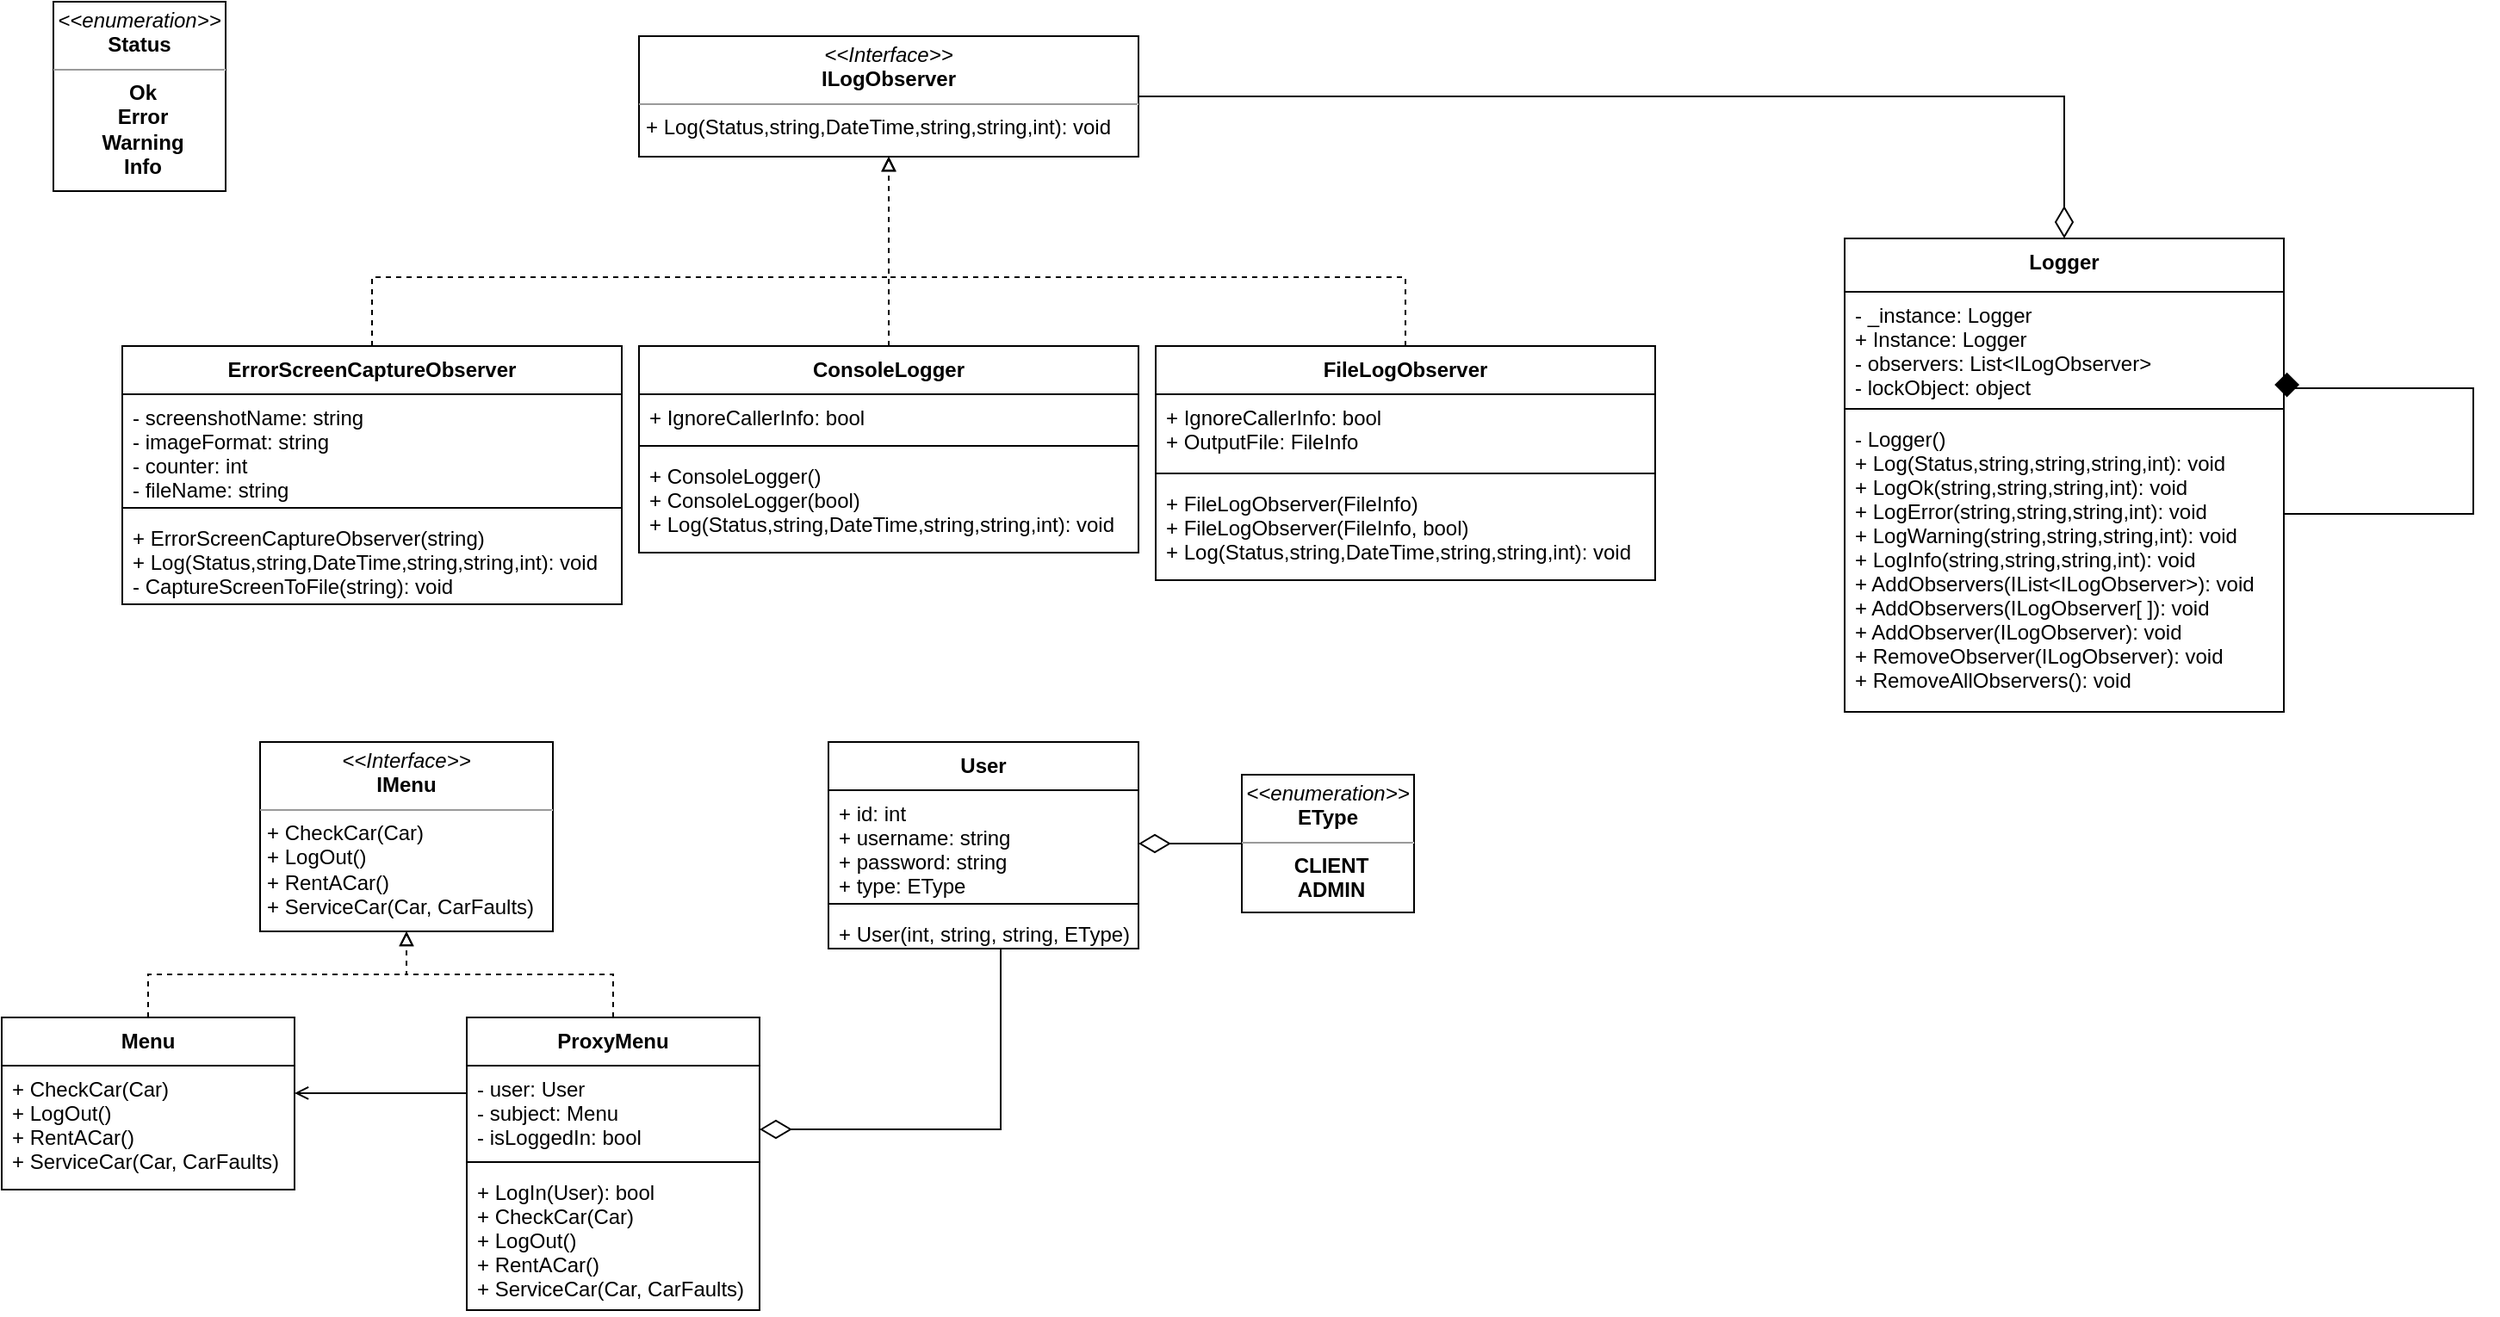 <mxfile version="13.0.0" type="device"><diagram id="cGxZ7Y29Dlw5m6DyzOJD" name="Page-1"><mxGraphModel dx="1209" dy="749" grid="1" gridSize="10" guides="1" tooltips="1" connect="1" arrows="1" fold="1" page="1" pageScale="1" pageWidth="850" pageHeight="1100" math="0" shadow="0"><root><mxCell id="0"/><mxCell id="1" parent="0"/><mxCell id="7paGYfUxtxXvkTF8vpBn-8" value="&lt;p style=&quot;margin: 0px ; margin-top: 4px ; text-align: center&quot;&gt;&lt;i&gt;&amp;lt;&amp;lt;enumeration&amp;gt;&amp;gt;&lt;/i&gt;&lt;br&gt;&lt;b&gt;Status&lt;/b&gt;&lt;/p&gt;&lt;hr size=&quot;1&quot;&gt;&lt;p style=&quot;margin: 0px ; margin-left: 4px&quot; align=&quot;center&quot;&gt;&lt;b&gt;Ok&lt;/b&gt;&lt;/p&gt;&lt;p style=&quot;margin: 0px ; margin-left: 4px&quot; align=&quot;center&quot;&gt;&lt;b&gt;Error&lt;/b&gt;&lt;/p&gt;&lt;p style=&quot;margin: 0px ; margin-left: 4px&quot; align=&quot;center&quot;&gt;&lt;b&gt;Warning&lt;/b&gt;&lt;/p&gt;&lt;p style=&quot;margin: 0px ; margin-left: 4px&quot; align=&quot;center&quot;&gt;&lt;b&gt;Info&lt;/b&gt;&lt;br&gt;&lt;/p&gt;" style="verticalAlign=top;align=left;overflow=fill;fontSize=12;fontFamily=Helvetica;html=1;strokeColor=#000000;" parent="1" vertex="1"><mxGeometry x="60" y="280" width="100" height="110" as="geometry"/></mxCell><mxCell id="7paGYfUxtxXvkTF8vpBn-10" value="&lt;p style=&quot;margin: 0px ; margin-top: 4px ; text-align: center&quot;&gt;&lt;i&gt;&amp;lt;&amp;lt;Interface&amp;gt;&amp;gt;&lt;/i&gt;&lt;br&gt;&lt;b&gt;ILogObserver&lt;/b&gt;&lt;/p&gt;&lt;hr size=&quot;1&quot;&gt;&lt;p style=&quot;margin: 0px ; margin-left: 4px&quot;&gt;+ Log(Status,string,DateTime,string,string,int): void&lt;br&gt;&lt;/p&gt;" style="verticalAlign=top;align=left;overflow=fill;fontSize=12;fontFamily=Helvetica;html=1;strokeColor=#000000;" parent="1" vertex="1"><mxGeometry x="400" y="300" width="290" height="70" as="geometry"/></mxCell><mxCell id="7paGYfUxtxXvkTF8vpBn-30" style="edgeStyle=orthogonalEdgeStyle;rounded=0;orthogonalLoop=1;jettySize=auto;html=1;exitX=0.5;exitY=0;exitDx=0;exitDy=0;entryX=0.5;entryY=1;entryDx=0;entryDy=0;endArrow=block;endFill=0;dashed=1;" parent="1" source="7paGYfUxtxXvkTF8vpBn-15" target="7paGYfUxtxXvkTF8vpBn-10" edge="1"><mxGeometry relative="1" as="geometry"/></mxCell><mxCell id="7paGYfUxtxXvkTF8vpBn-15" value="ConsoleLogger" style="swimlane;fontStyle=1;align=center;verticalAlign=top;childLayout=stackLayout;horizontal=1;startSize=28;horizontalStack=0;resizeParent=1;resizeParentMax=0;resizeLast=0;collapsible=1;marginBottom=0;strokeColor=#000000;" parent="1" vertex="1"><mxGeometry x="400" y="480" width="290" height="120" as="geometry"><mxRectangle x="425" y="450" width="100" height="28" as="alternateBounds"/></mxGeometry></mxCell><mxCell id="7paGYfUxtxXvkTF8vpBn-16" value="+ IgnoreCallerInfo: bool" style="text;strokeColor=none;fillColor=none;align=left;verticalAlign=top;spacingLeft=4;spacingRight=4;overflow=hidden;rotatable=0;points=[[0,0.5],[1,0.5]];portConstraint=eastwest;" parent="7paGYfUxtxXvkTF8vpBn-15" vertex="1"><mxGeometry y="28" width="290" height="26" as="geometry"/></mxCell><mxCell id="7paGYfUxtxXvkTF8vpBn-17" value="" style="line;strokeWidth=1;fillColor=none;align=left;verticalAlign=middle;spacingTop=-1;spacingLeft=3;spacingRight=3;rotatable=0;labelPosition=right;points=[];portConstraint=eastwest;" parent="7paGYfUxtxXvkTF8vpBn-15" vertex="1"><mxGeometry y="54" width="290" height="8" as="geometry"/></mxCell><mxCell id="7paGYfUxtxXvkTF8vpBn-18" value="+ ConsoleLogger()&#10;+ ConsoleLogger(bool)&#10;+ Log(Status,string,DateTime,string,string,int): void &#10;" style="text;strokeColor=none;fillColor=none;align=left;verticalAlign=top;spacingLeft=4;spacingRight=4;overflow=hidden;rotatable=0;points=[[0,0.5],[1,0.5]];portConstraint=eastwest;" parent="7paGYfUxtxXvkTF8vpBn-15" vertex="1"><mxGeometry y="62" width="290" height="58" as="geometry"/></mxCell><mxCell id="7paGYfUxtxXvkTF8vpBn-33" style="edgeStyle=orthogonalEdgeStyle;rounded=0;orthogonalLoop=1;jettySize=auto;html=1;entryX=0.5;entryY=1;entryDx=0;entryDy=0;dashed=1;endArrow=block;endFill=0;" parent="1" source="7paGYfUxtxXvkTF8vpBn-20" target="7paGYfUxtxXvkTF8vpBn-10" edge="1"><mxGeometry relative="1" as="geometry"><Array as="points"><mxPoint x="245" y="440"/><mxPoint x="545" y="440"/></Array></mxGeometry></mxCell><mxCell id="7paGYfUxtxXvkTF8vpBn-20" value="ErrorScreenCaptureObserver" style="swimlane;fontStyle=1;align=center;verticalAlign=top;childLayout=stackLayout;horizontal=1;startSize=28;horizontalStack=0;resizeParent=1;resizeParentMax=0;resizeLast=0;collapsible=1;marginBottom=0;strokeColor=#000000;" parent="1" vertex="1"><mxGeometry x="100" y="480" width="290" height="150" as="geometry"><mxRectangle x="100" y="480" width="100" height="28" as="alternateBounds"/></mxGeometry></mxCell><mxCell id="7paGYfUxtxXvkTF8vpBn-21" value="- screenshotName: string&#10;- imageFormat: string&#10;- counter: int&#10;- fileName: string&#10;" style="text;strokeColor=none;fillColor=none;align=left;verticalAlign=top;spacingLeft=4;spacingRight=4;overflow=hidden;rotatable=0;points=[[0,0.5],[1,0.5]];portConstraint=eastwest;" parent="7paGYfUxtxXvkTF8vpBn-20" vertex="1"><mxGeometry y="28" width="290" height="62" as="geometry"/></mxCell><mxCell id="7paGYfUxtxXvkTF8vpBn-22" value="" style="line;strokeWidth=1;fillColor=none;align=left;verticalAlign=middle;spacingTop=-1;spacingLeft=3;spacingRight=3;rotatable=0;labelPosition=right;points=[];portConstraint=eastwest;" parent="7paGYfUxtxXvkTF8vpBn-20" vertex="1"><mxGeometry y="90" width="290" height="8" as="geometry"/></mxCell><mxCell id="7paGYfUxtxXvkTF8vpBn-23" value="+ ErrorScreenCaptureObserver(string)&#10;+ Log(Status,string,DateTime,string,string,int): void &#10;- CaptureScreenToFile(string): void&#10;" style="text;strokeColor=none;fillColor=none;align=left;verticalAlign=top;spacingLeft=4;spacingRight=4;overflow=hidden;rotatable=0;points=[[0,0.5],[1,0.5]];portConstraint=eastwest;" parent="7paGYfUxtxXvkTF8vpBn-20" vertex="1"><mxGeometry y="98" width="290" height="52" as="geometry"/></mxCell><mxCell id="7paGYfUxtxXvkTF8vpBn-32" style="edgeStyle=orthogonalEdgeStyle;rounded=0;orthogonalLoop=1;jettySize=auto;html=1;entryX=0.5;entryY=1;entryDx=0;entryDy=0;dashed=1;endArrow=block;endFill=0;" parent="1" source="7paGYfUxtxXvkTF8vpBn-26" target="7paGYfUxtxXvkTF8vpBn-10" edge="1"><mxGeometry relative="1" as="geometry"><Array as="points"><mxPoint x="845" y="440"/><mxPoint x="545" y="440"/></Array></mxGeometry></mxCell><mxCell id="7paGYfUxtxXvkTF8vpBn-26" value="FileLogObserver" style="swimlane;fontStyle=1;align=center;verticalAlign=top;childLayout=stackLayout;horizontal=1;startSize=28;horizontalStack=0;resizeParent=1;resizeParentMax=0;resizeLast=0;collapsible=1;marginBottom=0;strokeColor=#000000;" parent="1" vertex="1"><mxGeometry x="700" y="480" width="290" height="136" as="geometry"><mxRectangle x="425" y="450" width="100" height="28" as="alternateBounds"/></mxGeometry></mxCell><mxCell id="7paGYfUxtxXvkTF8vpBn-27" value="+ IgnoreCallerInfo: bool&#10;+ OutputFile: FileInfo" style="text;strokeColor=none;fillColor=none;align=left;verticalAlign=top;spacingLeft=4;spacingRight=4;overflow=hidden;rotatable=0;points=[[0,0.5],[1,0.5]];portConstraint=eastwest;" parent="7paGYfUxtxXvkTF8vpBn-26" vertex="1"><mxGeometry y="28" width="290" height="42" as="geometry"/></mxCell><mxCell id="7paGYfUxtxXvkTF8vpBn-28" value="" style="line;strokeWidth=1;fillColor=none;align=left;verticalAlign=middle;spacingTop=-1;spacingLeft=3;spacingRight=3;rotatable=0;labelPosition=right;points=[];portConstraint=eastwest;" parent="7paGYfUxtxXvkTF8vpBn-26" vertex="1"><mxGeometry y="70" width="290" height="8" as="geometry"/></mxCell><mxCell id="7paGYfUxtxXvkTF8vpBn-29" value="+ FileLogObserver(FileInfo)&#10;+ FileLogObserver(FileInfo, bool)&#10;+ Log(Status,string,DateTime,string,string,int): void &#10;" style="text;strokeColor=none;fillColor=none;align=left;verticalAlign=top;spacingLeft=4;spacingRight=4;overflow=hidden;rotatable=0;points=[[0,0.5],[1,0.5]];portConstraint=eastwest;" parent="7paGYfUxtxXvkTF8vpBn-26" vertex="1"><mxGeometry y="78" width="290" height="58" as="geometry"/></mxCell><mxCell id="7paGYfUxtxXvkTF8vpBn-44" style="edgeStyle=orthogonalEdgeStyle;rounded=0;orthogonalLoop=1;jettySize=auto;html=1;entryX=1;entryY=0.5;entryDx=0;entryDy=0;endArrow=none;endFill=0;startArrow=diamondThin;startFill=0;startSize=16;endSize=16;" parent="1" source="7paGYfUxtxXvkTF8vpBn-34" target="7paGYfUxtxXvkTF8vpBn-10" edge="1"><mxGeometry relative="1" as="geometry"><Array as="points"><mxPoint x="1228" y="335"/></Array></mxGeometry></mxCell><mxCell id="7paGYfUxtxXvkTF8vpBn-34" value="Logger" style="swimlane;fontStyle=1;align=center;verticalAlign=top;childLayout=stackLayout;horizontal=1;startSize=31;horizontalStack=0;resizeParent=1;resizeParentMax=0;resizeLast=0;collapsible=1;marginBottom=0;strokeColor=#000000;" parent="1" vertex="1"><mxGeometry x="1100" y="417.5" width="255" height="275" as="geometry"/></mxCell><mxCell id="7paGYfUxtxXvkTF8vpBn-35" value="- _instance: Logger&#10;+ Instance: Logger&#10;- observers: List&lt;ILogObserver&gt;&#10;- lockObject: object&#10;&#10;" style="text;strokeColor=none;fillColor=none;align=left;verticalAlign=top;spacingLeft=4;spacingRight=4;overflow=hidden;rotatable=0;points=[[0,0.5],[1,0.5]];portConstraint=eastwest;" parent="7paGYfUxtxXvkTF8vpBn-34" vertex="1"><mxGeometry y="31" width="255" height="64" as="geometry"/></mxCell><mxCell id="7paGYfUxtxXvkTF8vpBn-36" value="" style="line;strokeWidth=1;fillColor=none;align=left;verticalAlign=middle;spacingTop=-1;spacingLeft=3;spacingRight=3;rotatable=0;labelPosition=right;points=[];portConstraint=eastwest;" parent="7paGYfUxtxXvkTF8vpBn-34" vertex="1"><mxGeometry y="95" width="255" height="8" as="geometry"/></mxCell><mxCell id="7paGYfUxtxXvkTF8vpBn-37" value="- Logger()&#10;+ Log(Status,string,string,string,int): void&#10;+ LogOk(string,string,string,int): void&#10;+ LogError(string,string,string,int): void&#10;+ LogWarning(string,string,string,int): void&#10;+ LogInfo(string,string,string,int): void&#10;+ AddObservers(IList&lt;ILogObserver&gt;): void&#10;+ AddObservers(ILogObserver[ ]): void&#10;+ AddObserver(ILogObserver): void&#10;+ RemoveObserver(ILogObserver): void&#10;+ RemoveAllObservers(): void&#10;&#10;&#10;&#10;" style="text;strokeColor=none;fillColor=none;align=left;verticalAlign=top;spacingLeft=4;spacingRight=4;overflow=hidden;rotatable=0;points=[[0,0.5],[1,0.5]];portConstraint=eastwest;" parent="7paGYfUxtxXvkTF8vpBn-34" vertex="1"><mxGeometry y="103" width="255" height="172" as="geometry"/></mxCell><mxCell id="7paGYfUxtxXvkTF8vpBn-38" style="edgeStyle=orthogonalEdgeStyle;rounded=0;orthogonalLoop=1;jettySize=auto;html=1;endArrow=diamond;endFill=1;entryX=1.007;entryY=0.957;entryDx=0;entryDy=0;entryPerimeter=0;strokeWidth=1;startSize=12;endSize=12;" parent="7paGYfUxtxXvkTF8vpBn-34" source="7paGYfUxtxXvkTF8vpBn-34" target="7paGYfUxtxXvkTF8vpBn-35" edge="1"><mxGeometry relative="1" as="geometry"><mxPoint x="365" y="135" as="targetPoint"/><Array as="points"><mxPoint x="365" y="160"/><mxPoint x="365" y="87"/></Array></mxGeometry></mxCell><mxCell id="yYhWlX9e_BN1y0bAfHqC-13" style="edgeStyle=orthogonalEdgeStyle;rounded=0;orthogonalLoop=1;jettySize=auto;html=1;exitX=0.5;exitY=0;exitDx=0;exitDy=0;entryX=0.5;entryY=1;entryDx=0;entryDy=0;dashed=1;endArrow=block;endFill=0;" parent="1" source="yYhWlX9e_BN1y0bAfHqC-1" target="yYhWlX9e_BN1y0bAfHqC-11" edge="1"><mxGeometry relative="1" as="geometry"/></mxCell><mxCell id="yYhWlX9e_BN1y0bAfHqC-12" style="edgeStyle=orthogonalEdgeStyle;rounded=0;orthogonalLoop=1;jettySize=auto;html=1;entryX=0.5;entryY=1;entryDx=0;entryDy=0;dashed=1;endArrow=block;endFill=0;exitX=0.5;exitY=0;exitDx=0;exitDy=0;" parent="1" source="yYhWlX9e_BN1y0bAfHqC-7" target="yYhWlX9e_BN1y0bAfHqC-11" edge="1"><mxGeometry relative="1" as="geometry"/></mxCell><mxCell id="yYhWlX9e_BN1y0bAfHqC-11" value="&lt;p style=&quot;margin: 0px ; margin-top: 4px ; text-align: center&quot;&gt;&lt;i&gt;&amp;lt;&amp;lt;Interface&amp;gt;&amp;gt;&lt;/i&gt;&lt;br&gt;&lt;b&gt;IMenu&lt;/b&gt;&lt;/p&gt;&lt;hr size=&quot;1&quot;&gt;&lt;p style=&quot;margin: 0px ; margin-left: 4px&quot;&gt;+ CheckCar(Car)&lt;br style=&quot;padding: 0px ; margin: 0px&quot;&gt;+ LogOut()&amp;nbsp;&lt;br style=&quot;padding: 0px ; margin: 0px&quot;&gt;+ RentACar()&lt;br style=&quot;padding: 0px ; margin: 0px&quot;&gt;+ ServiceCar(Car, CarFaults)&lt;br&gt;&lt;/p&gt;" style="verticalAlign=top;align=left;overflow=fill;fontSize=12;fontFamily=Helvetica;html=1;strokeColor=#000000;" parent="1" vertex="1"><mxGeometry x="180" y="710" width="170" height="110" as="geometry"/></mxCell><mxCell id="yYhWlX9e_BN1y0bAfHqC-14" style="edgeStyle=orthogonalEdgeStyle;rounded=0;orthogonalLoop=1;jettySize=auto;html=1;exitX=0;exitY=0.5;exitDx=0;exitDy=0;entryX=1;entryY=0.222;entryDx=0;entryDy=0;entryPerimeter=0;endArrow=open;endFill=0;" parent="1" source="yYhWlX9e_BN1y0bAfHqC-8" target="yYhWlX9e_BN1y0bAfHqC-4" edge="1"><mxGeometry relative="1" as="geometry"><Array as="points"><mxPoint x="250" y="914"/><mxPoint x="250" y="914"/></Array></mxGeometry></mxCell><mxCell id="yYhWlX9e_BN1y0bAfHqC-1" value="Menu" style="swimlane;fontStyle=1;align=center;verticalAlign=top;childLayout=stackLayout;horizontal=1;startSize=28;horizontalStack=0;resizeParent=1;resizeParentMax=0;resizeLast=0;collapsible=1;marginBottom=0;strokeColor=#000000;" parent="1" vertex="1"><mxGeometry x="30" y="870" width="170" height="100" as="geometry"><mxRectangle x="100" y="480" width="100" height="28" as="alternateBounds"/></mxGeometry></mxCell><mxCell id="yYhWlX9e_BN1y0bAfHqC-4" value="+ CheckCar(Car)&#10;+ LogOut() &#10;+ RentACar()&#10;+ ServiceCar(Car, CarFaults)" style="text;strokeColor=none;fillColor=none;align=left;verticalAlign=top;spacingLeft=4;spacingRight=4;overflow=hidden;rotatable=0;points=[[0,0.5],[1,0.5]];portConstraint=eastwest;" parent="yYhWlX9e_BN1y0bAfHqC-1" vertex="1"><mxGeometry y="28" width="170" height="72" as="geometry"/></mxCell><mxCell id="yYhWlX9e_BN1y0bAfHqC-7" value="ProxyMenu" style="swimlane;fontStyle=1;align=center;verticalAlign=top;childLayout=stackLayout;horizontal=1;startSize=28;horizontalStack=0;resizeParent=1;resizeParentMax=0;resizeLast=0;collapsible=1;marginBottom=0;strokeColor=#000000;" parent="1" vertex="1"><mxGeometry x="300" y="870" width="170" height="170" as="geometry"><mxRectangle x="425" y="450" width="100" height="28" as="alternateBounds"/></mxGeometry></mxCell><mxCell id="yYhWlX9e_BN1y0bAfHqC-8" value="- user: User&#10;- subject: Menu&#10;- isLoggedIn: bool" style="text;strokeColor=none;fillColor=none;align=left;verticalAlign=top;spacingLeft=4;spacingRight=4;overflow=hidden;rotatable=0;points=[[0,0.5],[1,0.5]];portConstraint=eastwest;" parent="yYhWlX9e_BN1y0bAfHqC-7" vertex="1"><mxGeometry y="28" width="170" height="52" as="geometry"/></mxCell><mxCell id="yYhWlX9e_BN1y0bAfHqC-9" value="" style="line;strokeWidth=1;fillColor=none;align=left;verticalAlign=middle;spacingTop=-1;spacingLeft=3;spacingRight=3;rotatable=0;labelPosition=right;points=[];portConstraint=eastwest;" parent="yYhWlX9e_BN1y0bAfHqC-7" vertex="1"><mxGeometry y="80" width="170" height="8" as="geometry"/></mxCell><mxCell id="yYhWlX9e_BN1y0bAfHqC-10" value="+ LogIn(User): bool&#10;+ CheckCar(Car)&#10;+ LogOut() &#10;+ RentACar()&#10;+ ServiceCar(Car, CarFaults)" style="text;strokeColor=none;fillColor=none;align=left;verticalAlign=top;spacingLeft=4;spacingRight=4;overflow=hidden;rotatable=0;points=[[0,0.5],[1,0.5]];portConstraint=eastwest;" parent="yYhWlX9e_BN1y0bAfHqC-7" vertex="1"><mxGeometry y="88" width="170" height="82" as="geometry"/></mxCell><mxCell id="yYhWlX9e_BN1y0bAfHqC-20" style="edgeStyle=orthogonalEdgeStyle;rounded=0;orthogonalLoop=1;jettySize=auto;html=1;endArrow=none;endFill=0;startArrow=diamondThin;startFill=0;startSize=16;endSize=16;entryX=0.443;entryY=1;entryDx=0;entryDy=0;entryPerimeter=0;" parent="1" target="yYhWlX9e_BN1y0bAfHqC-18" edge="1"><mxGeometry relative="1" as="geometry"><Array as="points"><mxPoint x="610" y="935"/></Array><mxPoint x="470" y="935" as="sourcePoint"/><mxPoint x="610" y="890" as="targetPoint"/></mxGeometry></mxCell><mxCell id="yYhWlX9e_BN1y0bAfHqC-15" value="User" style="swimlane;fontStyle=1;align=center;verticalAlign=top;childLayout=stackLayout;horizontal=1;startSize=28;horizontalStack=0;resizeParent=1;resizeParentMax=0;resizeLast=0;collapsible=1;marginBottom=0;strokeColor=#000000;" parent="1" vertex="1"><mxGeometry x="510" y="710" width="180" height="120" as="geometry"><mxRectangle x="425" y="450" width="100" height="28" as="alternateBounds"/></mxGeometry></mxCell><mxCell id="yYhWlX9e_BN1y0bAfHqC-16" value="+ id: int&#10;+ username: string&#10;+ password: string&#10;+ type: EType" style="text;strokeColor=none;fillColor=none;align=left;verticalAlign=top;spacingLeft=4;spacingRight=4;overflow=hidden;rotatable=0;points=[[0,0.5],[1,0.5]];portConstraint=eastwest;" parent="yYhWlX9e_BN1y0bAfHqC-15" vertex="1"><mxGeometry y="28" width="180" height="62" as="geometry"/></mxCell><mxCell id="yYhWlX9e_BN1y0bAfHqC-17" value="" style="line;strokeWidth=1;fillColor=none;align=left;verticalAlign=middle;spacingTop=-1;spacingLeft=3;spacingRight=3;rotatable=0;labelPosition=right;points=[];portConstraint=eastwest;" parent="yYhWlX9e_BN1y0bAfHqC-15" vertex="1"><mxGeometry y="90" width="180" height="8" as="geometry"/></mxCell><mxCell id="yYhWlX9e_BN1y0bAfHqC-18" value="+ User(int, string, string, EType)" style="text;strokeColor=none;fillColor=none;align=left;verticalAlign=top;spacingLeft=4;spacingRight=4;overflow=hidden;rotatable=0;points=[[0,0.5],[1,0.5]];portConstraint=eastwest;" parent="yYhWlX9e_BN1y0bAfHqC-15" vertex="1"><mxGeometry y="98" width="180" height="22" as="geometry"/></mxCell><mxCell id="yYhWlX9e_BN1y0bAfHqC-21" value="&lt;p style=&quot;margin: 0px ; margin-top: 4px ; text-align: center&quot;&gt;&lt;i&gt;&amp;lt;&amp;lt;enumeration&amp;gt;&amp;gt;&lt;/i&gt;&lt;br&gt;&lt;b&gt;EType&lt;/b&gt;&lt;/p&gt;&lt;hr size=&quot;1&quot;&gt;&lt;p style=&quot;margin: 0px ; margin-left: 4px&quot; align=&quot;center&quot;&gt;&lt;b&gt;CLIENT&lt;/b&gt;&lt;/p&gt;&lt;p style=&quot;margin: 0px ; margin-left: 4px&quot; align=&quot;center&quot;&gt;&lt;b&gt;ADMIN&lt;/b&gt;&lt;/p&gt;" style="verticalAlign=top;align=left;overflow=fill;fontSize=12;fontFamily=Helvetica;html=1;strokeColor=#000000;" parent="1" vertex="1"><mxGeometry x="750" y="729" width="100" height="80" as="geometry"/></mxCell><mxCell id="yYhWlX9e_BN1y0bAfHqC-23" style="edgeStyle=orthogonalEdgeStyle;rounded=0;orthogonalLoop=1;jettySize=auto;html=1;endArrow=none;endFill=0;startArrow=diamondThin;startFill=0;startSize=16;endSize=16;exitX=1;exitY=0.5;exitDx=0;exitDy=0;entryX=0;entryY=0.5;entryDx=0;entryDy=0;" parent="1" source="yYhWlX9e_BN1y0bAfHqC-16" target="yYhWlX9e_BN1y0bAfHqC-21" edge="1"><mxGeometry relative="1" as="geometry"><Array as="points"/><mxPoint x="760.0" y="769.5" as="sourcePoint"/><mxPoint x="880" y="769.5" as="targetPoint"/></mxGeometry></mxCell></root></mxGraphModel></diagram></mxfile>